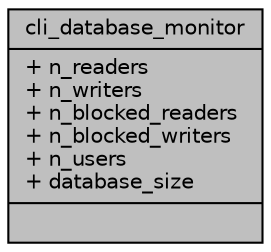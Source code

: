 digraph "cli_database_monitor"
{
 // INTERACTIVE_SVG=YES
 // LATEX_PDF_SIZE
  edge [fontname="Helvetica",fontsize="10",labelfontname="Helvetica",labelfontsize="10"];
  node [fontname="Helvetica",fontsize="10",shape=record];
  Node1 [label="{cli_database_monitor\n|+ n_readers\l+ n_writers\l+ n_blocked_readers\l+ n_blocked_writers\l+ n_users\l+ database_size\l|}",height=0.2,width=0.4,color="black", fillcolor="grey75", style="filled", fontcolor="black",tooltip=" "];
}
